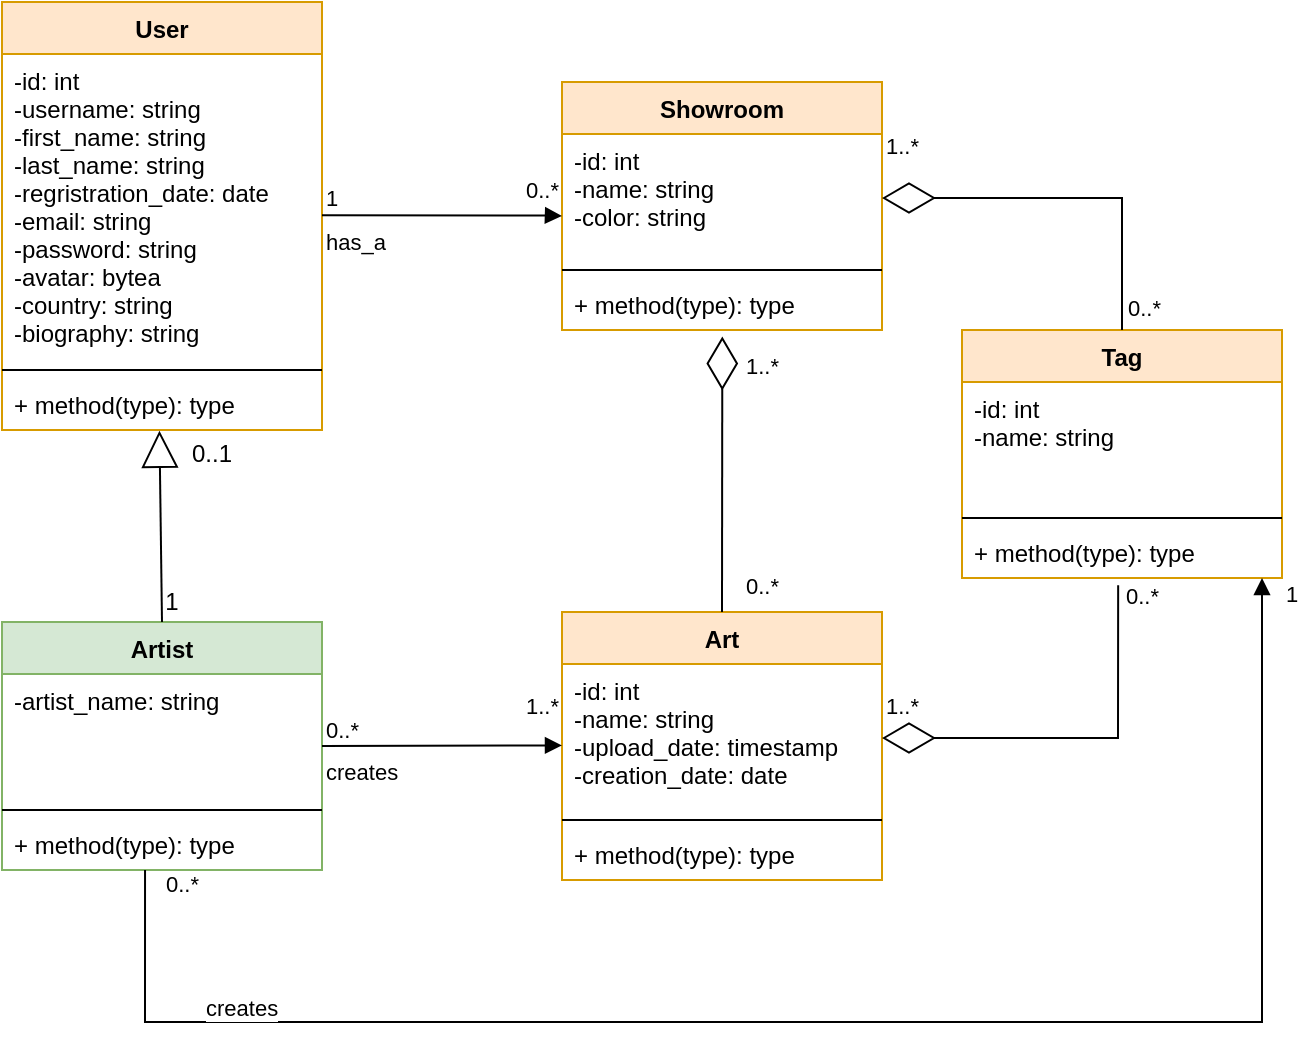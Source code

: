 <mxfile version="15.7.3" type="device"><diagram id="lXlhnuPaVK8OzuQIuYaO" name="Page-1"><mxGraphModel dx="1303" dy="685" grid="1" gridSize="10" guides="1" tooltips="1" connect="1" arrows="1" fold="1" page="1" pageScale="1" pageWidth="827" pageHeight="1169" math="0" shadow="0"><root><mxCell id="0"/><mxCell id="1" parent="0"/><mxCell id="ckCnOFgn9SmFcDW9T2eo-1" value="Art" style="swimlane;fontStyle=1;align=center;verticalAlign=top;childLayout=stackLayout;horizontal=1;startSize=26;horizontalStack=0;resizeParent=1;resizeParentMax=0;resizeLast=0;collapsible=1;marginBottom=0;fillColor=#ffe6cc;strokeColor=#d79b00;" vertex="1" parent="1"><mxGeometry x="360" y="505" width="160" height="134" as="geometry"/></mxCell><mxCell id="ckCnOFgn9SmFcDW9T2eo-2" value="-id: int&#10;-name: string&#10;-upload_date: timestamp&#10;-creation_date: date" style="text;strokeColor=none;fillColor=none;align=left;verticalAlign=top;spacingLeft=4;spacingRight=4;overflow=hidden;rotatable=0;points=[[0,0.5],[1,0.5]];portConstraint=eastwest;" vertex="1" parent="ckCnOFgn9SmFcDW9T2eo-1"><mxGeometry y="26" width="160" height="74" as="geometry"/></mxCell><mxCell id="ckCnOFgn9SmFcDW9T2eo-3" value="" style="line;strokeWidth=1;fillColor=none;align=left;verticalAlign=middle;spacingTop=-1;spacingLeft=3;spacingRight=3;rotatable=0;labelPosition=right;points=[];portConstraint=eastwest;" vertex="1" parent="ckCnOFgn9SmFcDW9T2eo-1"><mxGeometry y="100" width="160" height="8" as="geometry"/></mxCell><mxCell id="ckCnOFgn9SmFcDW9T2eo-4" value="+ method(type): type" style="text;strokeColor=none;fillColor=none;align=left;verticalAlign=top;spacingLeft=4;spacingRight=4;overflow=hidden;rotatable=0;points=[[0,0.5],[1,0.5]];portConstraint=eastwest;" vertex="1" parent="ckCnOFgn9SmFcDW9T2eo-1"><mxGeometry y="108" width="160" height="26" as="geometry"/></mxCell><mxCell id="ckCnOFgn9SmFcDW9T2eo-9" value="Showroom" style="swimlane;fontStyle=1;align=center;verticalAlign=top;childLayout=stackLayout;horizontal=1;startSize=26;horizontalStack=0;resizeParent=1;resizeParentMax=0;resizeLast=0;collapsible=1;marginBottom=0;fillColor=#ffe6cc;strokeColor=#d79b00;" vertex="1" parent="1"><mxGeometry x="360" y="240" width="160" height="124" as="geometry"/></mxCell><mxCell id="ckCnOFgn9SmFcDW9T2eo-10" value="-id: int&#10;-name: string&#10;-color: string" style="text;strokeColor=none;fillColor=none;align=left;verticalAlign=top;spacingLeft=4;spacingRight=4;overflow=hidden;rotatable=0;points=[[0,0.5],[1,0.5]];portConstraint=eastwest;" vertex="1" parent="ckCnOFgn9SmFcDW9T2eo-9"><mxGeometry y="26" width="160" height="64" as="geometry"/></mxCell><mxCell id="ckCnOFgn9SmFcDW9T2eo-11" value="" style="line;strokeWidth=1;fillColor=none;align=left;verticalAlign=middle;spacingTop=-1;spacingLeft=3;spacingRight=3;rotatable=0;labelPosition=right;points=[];portConstraint=eastwest;" vertex="1" parent="ckCnOFgn9SmFcDW9T2eo-9"><mxGeometry y="90" width="160" height="8" as="geometry"/></mxCell><mxCell id="ckCnOFgn9SmFcDW9T2eo-12" value="+ method(type): type" style="text;strokeColor=none;fillColor=none;align=left;verticalAlign=top;spacingLeft=4;spacingRight=4;overflow=hidden;rotatable=0;points=[[0,0.5],[1,0.5]];portConstraint=eastwest;" vertex="1" parent="ckCnOFgn9SmFcDW9T2eo-9"><mxGeometry y="98" width="160" height="26" as="geometry"/></mxCell><mxCell id="ckCnOFgn9SmFcDW9T2eo-13" value="Tag" style="swimlane;fontStyle=1;align=center;verticalAlign=top;childLayout=stackLayout;horizontal=1;startSize=26;horizontalStack=0;resizeParent=1;resizeParentMax=0;resizeLast=0;collapsible=1;marginBottom=0;fillColor=#ffe6cc;strokeColor=#d79b00;" vertex="1" parent="1"><mxGeometry x="560" y="364" width="160" height="124" as="geometry"/></mxCell><mxCell id="ckCnOFgn9SmFcDW9T2eo-14" value="-id: int&#10;-name: string&#10;" style="text;strokeColor=none;fillColor=none;align=left;verticalAlign=top;spacingLeft=4;spacingRight=4;overflow=hidden;rotatable=0;points=[[0,0.5],[1,0.5]];portConstraint=eastwest;" vertex="1" parent="ckCnOFgn9SmFcDW9T2eo-13"><mxGeometry y="26" width="160" height="64" as="geometry"/></mxCell><mxCell id="ckCnOFgn9SmFcDW9T2eo-15" value="" style="line;strokeWidth=1;fillColor=none;align=left;verticalAlign=middle;spacingTop=-1;spacingLeft=3;spacingRight=3;rotatable=0;labelPosition=right;points=[];portConstraint=eastwest;" vertex="1" parent="ckCnOFgn9SmFcDW9T2eo-13"><mxGeometry y="90" width="160" height="8" as="geometry"/></mxCell><mxCell id="ckCnOFgn9SmFcDW9T2eo-16" value="+ method(type): type" style="text;strokeColor=none;fillColor=none;align=left;verticalAlign=top;spacingLeft=4;spacingRight=4;overflow=hidden;rotatable=0;points=[[0,0.5],[1,0.5]];portConstraint=eastwest;" vertex="1" parent="ckCnOFgn9SmFcDW9T2eo-13"><mxGeometry y="98" width="160" height="26" as="geometry"/></mxCell><mxCell id="ckCnOFgn9SmFcDW9T2eo-17" value="Artist" style="swimlane;fontStyle=1;align=center;verticalAlign=top;childLayout=stackLayout;horizontal=1;startSize=26;horizontalStack=0;resizeParent=1;resizeParentMax=0;resizeLast=0;collapsible=1;marginBottom=0;fillColor=#d5e8d4;strokeColor=#82b366;" vertex="1" parent="1"><mxGeometry x="80" y="510" width="160" height="124" as="geometry"/></mxCell><mxCell id="ckCnOFgn9SmFcDW9T2eo-18" value="-artist_name: string" style="text;strokeColor=none;fillColor=none;align=left;verticalAlign=top;spacingLeft=4;spacingRight=4;overflow=hidden;rotatable=0;points=[[0,0.5],[1,0.5]];portConstraint=eastwest;" vertex="1" parent="ckCnOFgn9SmFcDW9T2eo-17"><mxGeometry y="26" width="160" height="64" as="geometry"/></mxCell><mxCell id="ckCnOFgn9SmFcDW9T2eo-19" value="" style="line;strokeWidth=1;fillColor=none;align=left;verticalAlign=middle;spacingTop=-1;spacingLeft=3;spacingRight=3;rotatable=0;labelPosition=right;points=[];portConstraint=eastwest;" vertex="1" parent="ckCnOFgn9SmFcDW9T2eo-17"><mxGeometry y="90" width="160" height="8" as="geometry"/></mxCell><mxCell id="ckCnOFgn9SmFcDW9T2eo-20" value="+ method(type): type" style="text;strokeColor=none;fillColor=none;align=left;verticalAlign=top;spacingLeft=4;spacingRight=4;overflow=hidden;rotatable=0;points=[[0,0.5],[1,0.5]];portConstraint=eastwest;" vertex="1" parent="ckCnOFgn9SmFcDW9T2eo-17"><mxGeometry y="98" width="160" height="26" as="geometry"/></mxCell><mxCell id="ckCnOFgn9SmFcDW9T2eo-21" value="User" style="swimlane;fontStyle=1;align=center;verticalAlign=top;childLayout=stackLayout;horizontal=1;startSize=26;horizontalStack=0;resizeParent=1;resizeParentMax=0;resizeLast=0;collapsible=1;marginBottom=0;fillColor=#ffe6cc;strokeColor=#d79b00;" vertex="1" parent="1"><mxGeometry x="80" y="200" width="160" height="214" as="geometry"/></mxCell><mxCell id="ckCnOFgn9SmFcDW9T2eo-22" value="-id: int&#10;-username: string&#10;-first_name: string&#10;-last_name: string&#10;-regristration_date: date&#10;-email: string&#10;-password: string&#10;-avatar: bytea&#10;-country: string&#10;-biography: string&#10;" style="text;align=left;verticalAlign=top;spacingLeft=4;spacingRight=4;overflow=hidden;rotatable=0;points=[[0,0.5],[1,0.5]];portConstraint=eastwest;" vertex="1" parent="ckCnOFgn9SmFcDW9T2eo-21"><mxGeometry y="26" width="160" height="154" as="geometry"/></mxCell><mxCell id="ckCnOFgn9SmFcDW9T2eo-23" value="" style="line;strokeWidth=1;fillColor=none;align=left;verticalAlign=middle;spacingTop=-1;spacingLeft=3;spacingRight=3;rotatable=0;labelPosition=right;points=[];portConstraint=eastwest;" vertex="1" parent="ckCnOFgn9SmFcDW9T2eo-21"><mxGeometry y="180" width="160" height="8" as="geometry"/></mxCell><mxCell id="ckCnOFgn9SmFcDW9T2eo-24" value="+ method(type): type" style="text;strokeColor=none;fillColor=none;align=left;verticalAlign=top;spacingLeft=4;spacingRight=4;overflow=hidden;rotatable=0;points=[[0,0.5],[1,0.5]];portConstraint=eastwest;" vertex="1" parent="ckCnOFgn9SmFcDW9T2eo-21"><mxGeometry y="188" width="160" height="26" as="geometry"/></mxCell><mxCell id="ckCnOFgn9SmFcDW9T2eo-29" value="" style="endArrow=block;endSize=16;endFill=0;html=1;rounded=0;fontColor=#000000;exitX=0.5;exitY=0;exitDx=0;exitDy=0;entryX=0.492;entryY=1.013;entryDx=0;entryDy=0;entryPerimeter=0;" edge="1" parent="1" source="ckCnOFgn9SmFcDW9T2eo-17" target="ckCnOFgn9SmFcDW9T2eo-24"><mxGeometry width="160" relative="1" as="geometry"><mxPoint x="490" y="400" as="sourcePoint"/><mxPoint x="480" y="310" as="targetPoint"/></mxGeometry></mxCell><mxCell id="ckCnOFgn9SmFcDW9T2eo-42" value="" style="endArrow=diamondThin;endFill=0;endSize=24;html=1;rounded=0;fontColor=#000000;exitX=0.488;exitY=1.141;exitDx=0;exitDy=0;exitPerimeter=0;entryX=1;entryY=0.5;entryDx=0;entryDy=0;" edge="1" parent="1" source="ckCnOFgn9SmFcDW9T2eo-16" target="ckCnOFgn9SmFcDW9T2eo-2"><mxGeometry width="160" relative="1" as="geometry"><mxPoint x="630" y="571.17" as="sourcePoint"/><mxPoint x="790" y="571.17" as="targetPoint"/><Array as="points"><mxPoint x="638" y="568"/></Array></mxGeometry></mxCell><mxCell id="ckCnOFgn9SmFcDW9T2eo-43" value="" style="endArrow=diamondThin;endFill=0;endSize=24;html=1;rounded=0;fontColor=#000000;exitX=0.5;exitY=0;exitDx=0;exitDy=0;entryX=1;entryY=0.5;entryDx=0;entryDy=0;" edge="1" parent="1" source="ckCnOFgn9SmFcDW9T2eo-13" target="ckCnOFgn9SmFcDW9T2eo-10"><mxGeometry width="160" relative="1" as="geometry"><mxPoint x="620" y="301.17" as="sourcePoint"/><mxPoint x="780" y="301.17" as="targetPoint"/><Array as="points"><mxPoint x="640" y="298"/></Array></mxGeometry></mxCell><mxCell id="ckCnOFgn9SmFcDW9T2eo-47" value="" style="endArrow=diamondThin;endFill=0;endSize=24;html=1;rounded=0;fontColor=#000000;exitX=0.5;exitY=0;exitDx=0;exitDy=0;entryX=0.501;entryY=1.126;entryDx=0;entryDy=0;entryPerimeter=0;" edge="1" parent="1" source="ckCnOFgn9SmFcDW9T2eo-1" target="ckCnOFgn9SmFcDW9T2eo-12"><mxGeometry width="160" relative="1" as="geometry"><mxPoint x="440" y="500" as="sourcePoint"/><mxPoint x="410" y="410" as="targetPoint"/></mxGeometry></mxCell><mxCell id="ckCnOFgn9SmFcDW9T2eo-52" value="1" style="text;html=1;strokeColor=none;fillColor=none;align=center;verticalAlign=middle;whiteSpace=wrap;rounded=0;fontColor=#000000;" vertex="1" parent="1"><mxGeometry x="150" y="490" width="30" height="20" as="geometry"/></mxCell><mxCell id="ckCnOFgn9SmFcDW9T2eo-56" value="0..1" style="text;html=1;strokeColor=none;fillColor=none;align=center;verticalAlign=middle;whiteSpace=wrap;rounded=0;fontColor=#000000;" vertex="1" parent="1"><mxGeometry x="170" y="416" width="30" height="20" as="geometry"/></mxCell><mxCell id="ckCnOFgn9SmFcDW9T2eo-63" value="creates" style="endArrow=block;endFill=1;html=1;edgeStyle=orthogonalEdgeStyle;align=left;verticalAlign=top;rounded=0;fontColor=#000000;" edge="1" parent="1"><mxGeometry x="-1" relative="1" as="geometry"><mxPoint x="240" y="572" as="sourcePoint"/><mxPoint x="360" y="571.66" as="targetPoint"/><Array as="points"><mxPoint x="360" y="572"/></Array><mxPoint as="offset"/></mxGeometry></mxCell><mxCell id="ckCnOFgn9SmFcDW9T2eo-64" value="0..*" style="edgeLabel;resizable=0;html=1;align=left;verticalAlign=bottom;fontColor=#000000;" connectable="0" vertex="1" parent="ckCnOFgn9SmFcDW9T2eo-63"><mxGeometry x="-1" relative="1" as="geometry"/></mxCell><mxCell id="ckCnOFgn9SmFcDW9T2eo-65" value="has_a" style="endArrow=block;endFill=1;html=1;edgeStyle=orthogonalEdgeStyle;align=left;verticalAlign=top;rounded=0;fontColor=#000000;" edge="1" parent="1"><mxGeometry x="-1" relative="1" as="geometry"><mxPoint x="240" y="306.66" as="sourcePoint"/><mxPoint x="360" y="307" as="targetPoint"/><Array as="points"><mxPoint x="350" y="306.66"/><mxPoint x="350" y="306.66"/></Array></mxGeometry></mxCell><mxCell id="ckCnOFgn9SmFcDW9T2eo-66" value="1" style="edgeLabel;resizable=0;html=1;align=left;verticalAlign=bottom;fontColor=#000000;" connectable="0" vertex="1" parent="ckCnOFgn9SmFcDW9T2eo-65"><mxGeometry x="-1" relative="1" as="geometry"/></mxCell><mxCell id="ckCnOFgn9SmFcDW9T2eo-68" value="1..*" style="edgeLabel;resizable=0;html=1;align=left;verticalAlign=bottom;fontColor=#000000;" connectable="0" vertex="1" parent="1"><mxGeometry x="340" y="560" as="geometry"/></mxCell><mxCell id="ckCnOFgn9SmFcDW9T2eo-69" value="1..*" style="edgeLabel;resizable=0;html=1;align=left;verticalAlign=bottom;fontColor=#000000;" connectable="0" vertex="1" parent="1"><mxGeometry x="520" y="560" as="geometry"/></mxCell><mxCell id="ckCnOFgn9SmFcDW9T2eo-70" value="0..*" style="edgeLabel;resizable=0;html=1;align=left;verticalAlign=bottom;fontColor=#000000;" connectable="0" vertex="1" parent="1"><mxGeometry x="640" y="505" as="geometry"/></mxCell><mxCell id="ckCnOFgn9SmFcDW9T2eo-72" value="creates" style="endArrow=block;endFill=1;html=1;edgeStyle=orthogonalEdgeStyle;align=left;verticalAlign=top;rounded=0;fontColor=#000000;exitX=0.447;exitY=0.998;exitDx=0;exitDy=0;exitPerimeter=0;" edge="1" parent="1" source="ckCnOFgn9SmFcDW9T2eo-20" target="ckCnOFgn9SmFcDW9T2eo-16"><mxGeometry x="-0.756" y="20" relative="1" as="geometry"><mxPoint x="160" y="720" as="sourcePoint"/><mxPoint x="710" y="500" as="targetPoint"/><Array as="points"><mxPoint x="152" y="710"/><mxPoint x="710" y="710"/></Array><mxPoint as="offset"/></mxGeometry></mxCell><mxCell id="ckCnOFgn9SmFcDW9T2eo-73" value="0..*" style="edgeLabel;resizable=0;html=1;align=left;verticalAlign=bottom;fontColor=#000000;" connectable="0" vertex="1" parent="ckCnOFgn9SmFcDW9T2eo-72"><mxGeometry x="-1" relative="1" as="geometry"><mxPoint x="8" y="16" as="offset"/></mxGeometry></mxCell><mxCell id="ckCnOFgn9SmFcDW9T2eo-74" value="1" style="edgeLabel;resizable=0;html=1;align=left;verticalAlign=bottom;fontColor=#000000;" connectable="0" vertex="1" parent="1"><mxGeometry x="720" y="504.998" as="geometry"/></mxCell><mxCell id="ckCnOFgn9SmFcDW9T2eo-75" value="0..*" style="edgeLabel;resizable=0;html=1;align=left;verticalAlign=bottom;fontColor=#000000;" connectable="0" vertex="1" parent="1"><mxGeometry x="650" y="510" as="geometry"><mxPoint x="-9" y="-149" as="offset"/></mxGeometry></mxCell><mxCell id="ckCnOFgn9SmFcDW9T2eo-77" value="1..*" style="edgeLabel;resizable=0;html=1;align=left;verticalAlign=bottom;fontColor=#000000;" connectable="0" vertex="1" parent="1"><mxGeometry x="520" y="280" as="geometry"/></mxCell><mxCell id="ckCnOFgn9SmFcDW9T2eo-78" value="0..*" style="edgeLabel;resizable=0;html=1;align=left;verticalAlign=bottom;fontColor=#000000;" connectable="0" vertex="1" parent="1"><mxGeometry x="450" y="500" as="geometry"/></mxCell><mxCell id="ckCnOFgn9SmFcDW9T2eo-79" value="1..*" style="edgeLabel;resizable=0;html=1;align=left;verticalAlign=bottom;fontColor=#000000;" connectable="0" vertex="1" parent="1"><mxGeometry x="450" y="390" as="geometry"/></mxCell><mxCell id="ckCnOFgn9SmFcDW9T2eo-80" value="0..*" style="edgeLabel;resizable=0;html=1;align=left;verticalAlign=bottom;fontColor=#000000;" connectable="0" vertex="1" parent="1"><mxGeometry x="340" y="302" as="geometry"/></mxCell></root></mxGraphModel></diagram></mxfile>